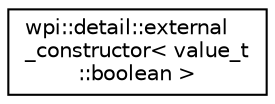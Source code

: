 digraph "Graphical Class Hierarchy"
{
  edge [fontname="Helvetica",fontsize="10",labelfontname="Helvetica",labelfontsize="10"];
  node [fontname="Helvetica",fontsize="10",shape=record];
  rankdir="LR";
  Node1 [label="wpi::detail::external\l_constructor\< value_t\l::boolean \>",height=0.2,width=0.4,color="black", fillcolor="white", style="filled",URL="$structwpi_1_1detail_1_1external__constructor_3_01value__t_1_1boolean_01_4.html"];
}
